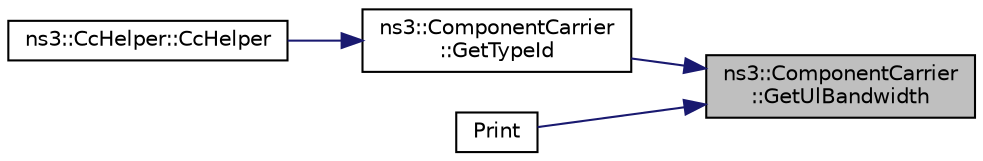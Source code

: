 digraph "ns3::ComponentCarrier::GetUlBandwidth"
{
 // LATEX_PDF_SIZE
  edge [fontname="Helvetica",fontsize="10",labelfontname="Helvetica",labelfontsize="10"];
  node [fontname="Helvetica",fontsize="10",shape=record];
  rankdir="RL";
  Node1 [label="ns3::ComponentCarrier\l::GetUlBandwidth",height=0.2,width=0.4,color="black", fillcolor="grey75", style="filled", fontcolor="black",tooltip=" "];
  Node1 -> Node2 [dir="back",color="midnightblue",fontsize="10",style="solid",fontname="Helvetica"];
  Node2 [label="ns3::ComponentCarrier\l::GetTypeId",height=0.2,width=0.4,color="black", fillcolor="white", style="filled",URL="$classns3_1_1_component_carrier.html#a444783598c6b62279c9c011d71f51c75",tooltip="Get the type ID."];
  Node2 -> Node3 [dir="back",color="midnightblue",fontsize="10",style="solid",fontname="Helvetica"];
  Node3 [label="ns3::CcHelper::CcHelper",height=0.2,width=0.4,color="black", fillcolor="white", style="filled",URL="$classns3_1_1_cc_helper.html#a57346bd63aa87d410316ce1c3f4216d5",tooltip=" "];
  Node1 -> Node4 [dir="back",color="midnightblue",fontsize="10",style="solid",fontname="Helvetica"];
  Node4 [label="Print",height=0.2,width=0.4,color="black", fillcolor="white", style="filled",URL="$lena-cc-helper_8cc.html#a1b1bbd7d69b8554e763e2a5dd5e55cc4",tooltip=" "];
}
